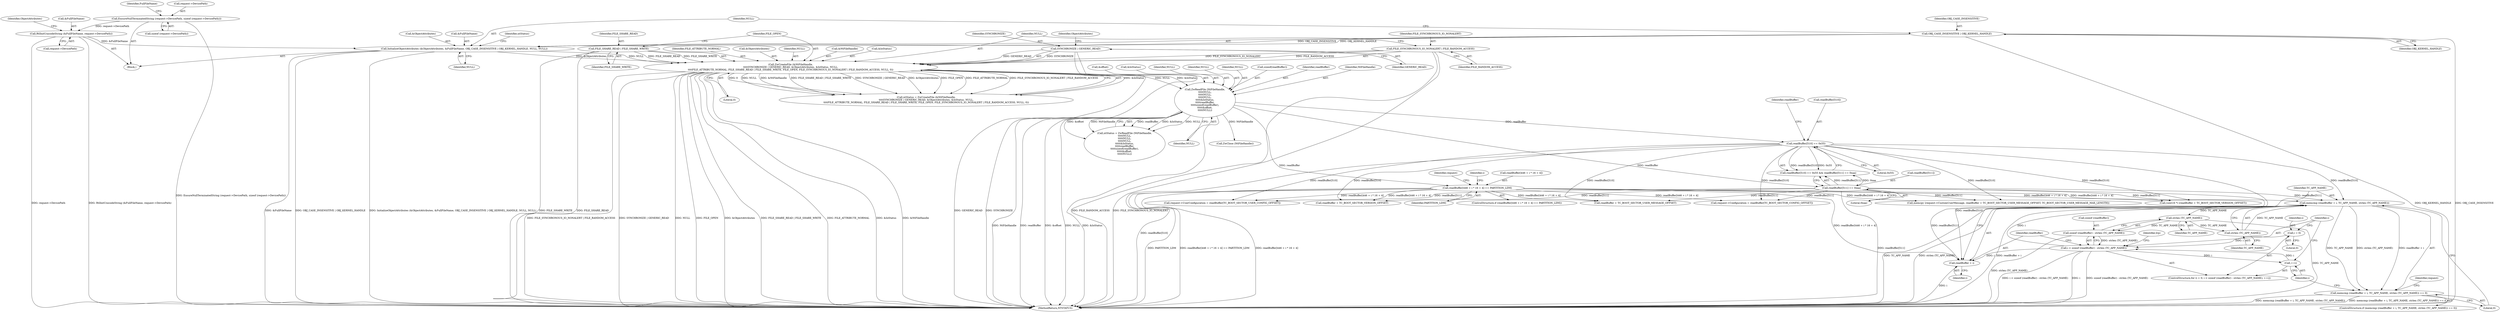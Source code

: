 digraph "0_VeraCrypt_f30f9339c9a0b9bbcc6f5ad38804af39db1f479e@API" {
"1000916" [label="(Call,memcmp (readBuffer + i, TC_APP_NAME, strlen (TC_APP_NAME)))"];
"1000837" [label="(Call,readBuffer[510] == 0x55)"];
"1000812" [label="(Call,ZwReadFile (NtFileHandle,\n\t\t\t\t\tNULL,\n\t\t\t\t\tNULL,\n\t\t\t\t\tNULL,\n\t\t\t\t\t&IoStatus,\n\t\t\t\t\treadBuffer,\n\t\t\t\t\tsizeof(readBuffer),\n\t\t\t\t\t&offset,\n\t\t\t\t\tNULL))"];
"1000780" [label="(Call,ZwCreateFile (&NtFileHandle,\n\t\t\t\tSYNCHRONIZE | GENERIC_READ, &ObjectAttributes, &IoStatus, NULL,\n\t\t\t\tFILE_ATTRIBUTE_NORMAL, FILE_SHARE_READ | FILE_SHARE_WRITE, FILE_OPEN, FILE_SYNCHRONOUS_IO_NONALERT | FILE_RANDOM_ACCESS, NULL, 0))"];
"1000783" [label="(Call,SYNCHRONIZE | GENERIC_READ)"];
"1000768" [label="(Call,InitializeObjectAttributes (&ObjectAttributes, &FullFileName, OBJ_CASE_INSENSITIVE | OBJ_KERNEL_HANDLE, NULL, NULL))"];
"1000762" [label="(Call,RtlInitUnicodeString (&FullFileName, request->DevicePath))"];
"1000754" [label="(Call,EnsureNullTerminatedString (request->DevicePath, sizeof (request->DevicePath)))"];
"1000773" [label="(Call,OBJ_CASE_INSENSITIVE | OBJ_KERNEL_HANDLE)"];
"1000792" [label="(Call,FILE_SHARE_READ | FILE_SHARE_WRITE)"];
"1000796" [label="(Call,FILE_SYNCHRONOUS_IO_NONALERT | FILE_RANDOM_ACCESS)"];
"1000842" [label="(Call,readBuffer[511] == 0xaa)"];
"1000860" [label="(Call,readBuffer[446 + i * 16 + 4] == PARTITION_LDM)"];
"1000904" [label="(Call,i < sizeof (readBuffer) - strlen (TC_APP_NAME))"];
"1000911" [label="(Call,++i)"];
"1000901" [label="(Call,i = 0)"];
"1000906" [label="(Call,sizeof (readBuffer) - strlen (TC_APP_NAME))"];
"1000909" [label="(Call,strlen (TC_APP_NAME))"];
"1000916" [label="(Call,memcmp (readBuffer + i, TC_APP_NAME, strlen (TC_APP_NAME)))"];
"1000921" [label="(Call,strlen (TC_APP_NAME))"];
"1000915" [label="(Call,memcmp (readBuffer + i, TC_APP_NAME, strlen (TC_APP_NAME)) == 0)"];
"1000917" [label="(Call,readBuffer + i)"];
"1000784" [label="(Identifier,SYNCHRONIZE)"];
"1000786" [label="(Call,&ObjectAttributes)"];
"1000927" [label="(Identifier,request)"];
"1000912" [label="(Identifier,i)"];
"1000956" [label="(Call,request->UserConfiguration = readBuffer[TC_BOOT_SECTOR_USER_CONFIG_OFFSET])"];
"1000861" [label="(Call,readBuffer[446 + i * 16 + 4])"];
"1000764" [label="(Identifier,FullFileName)"];
"1000860" [label="(Call,readBuffer[446 + i * 16 + 4] == PARTITION_LDM)"];
"1000769" [label="(Call,&ObjectAttributes)"];
"1000909" [label="(Call,strlen (TC_APP_NAME))"];
"1000797" [label="(Identifier,FILE_SYNCHRONOUS_IO_NONALERT)"];
"1000816" [label="(Identifier,NULL)"];
"1000900" [label="(ControlStructure,for (i = 0; i < sizeof (readBuffer) - strlen (TC_APP_NAME); ++i))"];
"1000820" [label="(Call,sizeof(readBuffer))"];
"1000800" [label="(Literal,0)"];
"1000916" [label="(Call,memcmp (readBuffer + i, TC_APP_NAME, strlen (TC_APP_NAME)))"];
"1000777" [label="(Identifier,NULL)"];
"1000933" [label="(Call,readBuffer + TC_BOOT_SECTOR_VERSION_OFFSET)"];
"1000790" [label="(Identifier,NULL)"];
"1000819" [label="(Identifier,readBuffer)"];
"1000837" [label="(Call,readBuffer[510] == 0x55)"];
"1000870" [label="(Identifier,PARTITION_LDM)"];
"1000859" [label="(ControlStructure,if (readBuffer[446 + i * 16 + 4] == PARTITION_LDM))"];
"1000838" [label="(Call,readBuffer[510])"];
"1000773" [label="(Call,OBJ_CASE_INSENSITIVE | OBJ_KERNEL_HANDLE)"];
"1000780" [label="(Call,ZwCreateFile (&NtFileHandle,\n\t\t\t\tSYNCHRONIZE | GENERIC_READ, &ObjectAttributes, &IoStatus, NULL,\n\t\t\t\tFILE_ATTRIBUTE_NORMAL, FILE_SHARE_READ | FILE_SHARE_WRITE, FILE_OPEN, FILE_SYNCHRONOUS_IO_NONALERT | FILE_RANDOM_ACCESS, NULL, 0))"];
"1000920" [label="(Identifier,TC_APP_NAME)"];
"1000754" [label="(Call,EnsureNullTerminatedString (request->DevicePath, sizeof (request->DevicePath)))"];
"1000844" [label="(Identifier,readBuffer)"];
"1000813" [label="(Identifier,NtFileHandle)"];
"1000775" [label="(Identifier,OBJ_KERNEL_HANDLE)"];
"1000915" [label="(Call,memcmp (readBuffer + i, TC_APP_NAME, strlen (TC_APP_NAME)) == 0)"];
"1000793" [label="(Identifier,FILE_SHARE_READ)"];
"1000906" [label="(Call,sizeof (readBuffer) - strlen (TC_APP_NAME))"];
"1000778" [label="(Call,ntStatus = ZwCreateFile (&NtFileHandle,\n\t\t\t\tSYNCHRONIZE | GENERIC_READ, &ObjectAttributes, &IoStatus, NULL,\n\t\t\t\tFILE_ATTRIBUTE_NORMAL, FILE_SHARE_READ | FILE_SHARE_WRITE, FILE_OPEN, FILE_SYNCHRONOUS_IO_NONALERT | FILE_RANDOM_ACCESS, NULL, 0))"];
"1000795" [label="(Identifier,FILE_OPEN)"];
"1000904" [label="(Call,i < sizeof (readBuffer) - strlen (TC_APP_NAME))"];
"1000776" [label="(Identifier,NULL)"];
"1000798" [label="(Identifier,FILE_RANDOM_ACCESS)"];
"1000874" [label="(Identifier,request)"];
"1000905" [label="(Identifier,i)"];
"1000768" [label="(Call,InitializeObjectAttributes (&ObjectAttributes, &FullFileName, OBJ_CASE_INSENSITIVE | OBJ_KERNEL_HANDLE, NULL, NULL))"];
"1000758" [label="(Call,sizeof (request->DevicePath))"];
"1000822" [label="(Call,&offset)"];
"1000842" [label="(Call,readBuffer[511] == 0xaa)"];
"1000796" [label="(Call,FILE_SYNCHRONOUS_IO_NONALERT | FILE_RANDOM_ACCESS)"];
"1000975" [label="(Identifier,Irp)"];
"1000967" [label="(Call,readBuffer + TC_BOOT_SECTOR_USER_MESSAGE_OFFSET)"];
"1000914" [label="(ControlStructure,if (memcmp (readBuffer + i, TC_APP_NAME, strlen (TC_APP_NAME)) == 0))"];
"1000763" [label="(Call,&FullFileName)"];
"1000817" [label="(Call,&IoStatus)"];
"1000919" [label="(Identifier,i)"];
"1000907" [label="(Call,sizeof (readBuffer))"];
"1000841" [label="(Literal,0x55)"];
"1000901" [label="(Call,i = 0)"];
"1000917" [label="(Call,readBuffer + i)"];
"1000814" [label="(Identifier,NULL)"];
"1000902" [label="(Identifier,i)"];
"1000921" [label="(Call,strlen (TC_APP_NAME))"];
"1000903" [label="(Literal,0)"];
"1000765" [label="(Call,request->DevicePath)"];
"1000843" [label="(Call,readBuffer[511])"];
"1000770" [label="(Identifier,ObjectAttributes)"];
"1000857" [label="(Identifier,i)"];
"1000799" [label="(Identifier,NULL)"];
"1000792" [label="(Call,FILE_SHARE_READ | FILE_SHARE_WRITE)"];
"1000824" [label="(Identifier,NULL)"];
"1000755" [label="(Call,request->DevicePath)"];
"1000729" [label="(Block,)"];
"1000936" [label="(Call,request->Configuration = readBuffer[TC_BOOT_SECTOR_CONFIG_OFFSET])"];
"1000922" [label="(Identifier,TC_APP_NAME)"];
"1000762" [label="(Call,RtlInitUnicodeString (&FullFileName, request->DevicePath))"];
"1000812" [label="(Call,ZwReadFile (NtFileHandle,\n\t\t\t\t\tNULL,\n\t\t\t\t\tNULL,\n\t\t\t\t\tNULL,\n\t\t\t\t\t&IoStatus,\n\t\t\t\t\treadBuffer,\n\t\t\t\t\tsizeof(readBuffer),\n\t\t\t\t\t&offset,\n\t\t\t\t\tNULL))"];
"1000794" [label="(Identifier,FILE_SHARE_WRITE)"];
"1000783" [label="(Call,SYNCHRONIZE | GENERIC_READ)"];
"1000787" [label="(Identifier,ObjectAttributes)"];
"1000846" [label="(Literal,0xaa)"];
"1000771" [label="(Call,&FullFileName)"];
"1000781" [label="(Call,&NtFileHandle)"];
"1000963" [label="(Call,memcpy (request->CustomUserMessage, readBuffer + TC_BOOT_SECTOR_USER_MESSAGE_OFFSET, TC_BOOT_SECTOR_USER_MESSAGE_MAX_LENGTH))"];
"1003125" [label="(MethodReturn,NTSTATUS)"];
"1000836" [label="(Call,readBuffer[510] == 0x55 && readBuffer[511] == 0xaa)"];
"1000815" [label="(Identifier,NULL)"];
"1000911" [label="(Call,++i)"];
"1000774" [label="(Identifier,OBJ_CASE_INSENSITIVE)"];
"1000788" [label="(Call,&IoStatus)"];
"1001004" [label="(Call,ZwClose (NtFileHandle))"];
"1000931" [label="(Call,(uint16 *) (readBuffer + TC_BOOT_SECTOR_VERSION_OFFSET))"];
"1000918" [label="(Identifier,readBuffer)"];
"1000923" [label="(Literal,0)"];
"1000779" [label="(Identifier,ntStatus)"];
"1000791" [label="(Identifier,FILE_ATTRIBUTE_NORMAL)"];
"1000810" [label="(Call,ntStatus = ZwReadFile (NtFileHandle,\n\t\t\t\t\tNULL,\n\t\t\t\t\tNULL,\n\t\t\t\t\tNULL,\n\t\t\t\t\t&IoStatus,\n\t\t\t\t\treadBuffer,\n\t\t\t\t\tsizeof(readBuffer),\n\t\t\t\t\t&offset,\n\t\t\t\t\tNULL))"];
"1000910" [label="(Identifier,TC_APP_NAME)"];
"1000785" [label="(Identifier,GENERIC_READ)"];
"1000916" -> "1000915"  [label="AST: "];
"1000916" -> "1000921"  [label="CFG: "];
"1000917" -> "1000916"  [label="AST: "];
"1000920" -> "1000916"  [label="AST: "];
"1000921" -> "1000916"  [label="AST: "];
"1000923" -> "1000916"  [label="CFG: "];
"1000916" -> "1003125"  [label="DDG: TC_APP_NAME"];
"1000916" -> "1003125"  [label="DDG: strlen (TC_APP_NAME)"];
"1000916" -> "1003125"  [label="DDG: readBuffer + i"];
"1000916" -> "1000909"  [label="DDG: TC_APP_NAME"];
"1000916" -> "1000915"  [label="DDG: readBuffer + i"];
"1000916" -> "1000915"  [label="DDG: TC_APP_NAME"];
"1000916" -> "1000915"  [label="DDG: strlen (TC_APP_NAME)"];
"1000837" -> "1000916"  [label="DDG: readBuffer[510]"];
"1000842" -> "1000916"  [label="DDG: readBuffer[511]"];
"1000860" -> "1000916"  [label="DDG: readBuffer[446 + i * 16 + 4]"];
"1000904" -> "1000916"  [label="DDG: i"];
"1000921" -> "1000916"  [label="DDG: TC_APP_NAME"];
"1000837" -> "1000836"  [label="AST: "];
"1000837" -> "1000841"  [label="CFG: "];
"1000838" -> "1000837"  [label="AST: "];
"1000841" -> "1000837"  [label="AST: "];
"1000844" -> "1000837"  [label="CFG: "];
"1000836" -> "1000837"  [label="CFG: "];
"1000837" -> "1003125"  [label="DDG: readBuffer[510]"];
"1000837" -> "1000836"  [label="DDG: readBuffer[510]"];
"1000837" -> "1000836"  [label="DDG: 0x55"];
"1000812" -> "1000837"  [label="DDG: readBuffer"];
"1000837" -> "1000917"  [label="DDG: readBuffer[510]"];
"1000837" -> "1000931"  [label="DDG: readBuffer[510]"];
"1000837" -> "1000933"  [label="DDG: readBuffer[510]"];
"1000837" -> "1000936"  [label="DDG: readBuffer[510]"];
"1000837" -> "1000956"  [label="DDG: readBuffer[510]"];
"1000837" -> "1000963"  [label="DDG: readBuffer[510]"];
"1000837" -> "1000967"  [label="DDG: readBuffer[510]"];
"1000812" -> "1000810"  [label="AST: "];
"1000812" -> "1000824"  [label="CFG: "];
"1000813" -> "1000812"  [label="AST: "];
"1000814" -> "1000812"  [label="AST: "];
"1000815" -> "1000812"  [label="AST: "];
"1000816" -> "1000812"  [label="AST: "];
"1000817" -> "1000812"  [label="AST: "];
"1000819" -> "1000812"  [label="AST: "];
"1000820" -> "1000812"  [label="AST: "];
"1000822" -> "1000812"  [label="AST: "];
"1000824" -> "1000812"  [label="AST: "];
"1000810" -> "1000812"  [label="CFG: "];
"1000812" -> "1003125"  [label="DDG: NULL"];
"1000812" -> "1003125"  [label="DDG: &IoStatus"];
"1000812" -> "1003125"  [label="DDG: NtFileHandle"];
"1000812" -> "1003125"  [label="DDG: readBuffer"];
"1000812" -> "1003125"  [label="DDG: &offset"];
"1000812" -> "1000810"  [label="DDG: readBuffer"];
"1000812" -> "1000810"  [label="DDG: &IoStatus"];
"1000812" -> "1000810"  [label="DDG: NULL"];
"1000812" -> "1000810"  [label="DDG: &offset"];
"1000812" -> "1000810"  [label="DDG: NtFileHandle"];
"1000780" -> "1000812"  [label="DDG: NULL"];
"1000780" -> "1000812"  [label="DDG: &IoStatus"];
"1000812" -> "1000842"  [label="DDG: readBuffer"];
"1000812" -> "1000860"  [label="DDG: readBuffer"];
"1000812" -> "1001004"  [label="DDG: NtFileHandle"];
"1000780" -> "1000778"  [label="AST: "];
"1000780" -> "1000800"  [label="CFG: "];
"1000781" -> "1000780"  [label="AST: "];
"1000783" -> "1000780"  [label="AST: "];
"1000786" -> "1000780"  [label="AST: "];
"1000788" -> "1000780"  [label="AST: "];
"1000790" -> "1000780"  [label="AST: "];
"1000791" -> "1000780"  [label="AST: "];
"1000792" -> "1000780"  [label="AST: "];
"1000795" -> "1000780"  [label="AST: "];
"1000796" -> "1000780"  [label="AST: "];
"1000799" -> "1000780"  [label="AST: "];
"1000800" -> "1000780"  [label="AST: "];
"1000778" -> "1000780"  [label="CFG: "];
"1000780" -> "1003125"  [label="DDG: FILE_SHARE_READ | FILE_SHARE_WRITE"];
"1000780" -> "1003125"  [label="DDG: FILE_ATTRIBUTE_NORMAL"];
"1000780" -> "1003125"  [label="DDG: &IoStatus"];
"1000780" -> "1003125"  [label="DDG: &NtFileHandle"];
"1000780" -> "1003125"  [label="DDG: FILE_SYNCHRONOUS_IO_NONALERT | FILE_RANDOM_ACCESS"];
"1000780" -> "1003125"  [label="DDG: SYNCHRONIZE | GENERIC_READ"];
"1000780" -> "1003125"  [label="DDG: NULL"];
"1000780" -> "1003125"  [label="DDG: FILE_OPEN"];
"1000780" -> "1003125"  [label="DDG: &ObjectAttributes"];
"1000780" -> "1000778"  [label="DDG: &IoStatus"];
"1000780" -> "1000778"  [label="DDG: 0"];
"1000780" -> "1000778"  [label="DDG: NULL"];
"1000780" -> "1000778"  [label="DDG: &NtFileHandle"];
"1000780" -> "1000778"  [label="DDG: FILE_SHARE_READ | FILE_SHARE_WRITE"];
"1000780" -> "1000778"  [label="DDG: SYNCHRONIZE | GENERIC_READ"];
"1000780" -> "1000778"  [label="DDG: &ObjectAttributes"];
"1000780" -> "1000778"  [label="DDG: FILE_OPEN"];
"1000780" -> "1000778"  [label="DDG: FILE_ATTRIBUTE_NORMAL"];
"1000780" -> "1000778"  [label="DDG: FILE_SYNCHRONOUS_IO_NONALERT | FILE_RANDOM_ACCESS"];
"1000783" -> "1000780"  [label="DDG: SYNCHRONIZE"];
"1000783" -> "1000780"  [label="DDG: GENERIC_READ"];
"1000768" -> "1000780"  [label="DDG: &ObjectAttributes"];
"1000768" -> "1000780"  [label="DDG: NULL"];
"1000792" -> "1000780"  [label="DDG: FILE_SHARE_READ"];
"1000792" -> "1000780"  [label="DDG: FILE_SHARE_WRITE"];
"1000796" -> "1000780"  [label="DDG: FILE_SYNCHRONOUS_IO_NONALERT"];
"1000796" -> "1000780"  [label="DDG: FILE_RANDOM_ACCESS"];
"1000783" -> "1000785"  [label="CFG: "];
"1000784" -> "1000783"  [label="AST: "];
"1000785" -> "1000783"  [label="AST: "];
"1000787" -> "1000783"  [label="CFG: "];
"1000783" -> "1003125"  [label="DDG: GENERIC_READ"];
"1000783" -> "1003125"  [label="DDG: SYNCHRONIZE"];
"1000768" -> "1000729"  [label="AST: "];
"1000768" -> "1000777"  [label="CFG: "];
"1000769" -> "1000768"  [label="AST: "];
"1000771" -> "1000768"  [label="AST: "];
"1000773" -> "1000768"  [label="AST: "];
"1000776" -> "1000768"  [label="AST: "];
"1000777" -> "1000768"  [label="AST: "];
"1000779" -> "1000768"  [label="CFG: "];
"1000768" -> "1003125"  [label="DDG: OBJ_CASE_INSENSITIVE | OBJ_KERNEL_HANDLE"];
"1000768" -> "1003125"  [label="DDG: InitializeObjectAttributes (&ObjectAttributes, &FullFileName, OBJ_CASE_INSENSITIVE | OBJ_KERNEL_HANDLE, NULL, NULL)"];
"1000768" -> "1003125"  [label="DDG: &FullFileName"];
"1000762" -> "1000768"  [label="DDG: &FullFileName"];
"1000773" -> "1000768"  [label="DDG: OBJ_CASE_INSENSITIVE"];
"1000773" -> "1000768"  [label="DDG: OBJ_KERNEL_HANDLE"];
"1000762" -> "1000729"  [label="AST: "];
"1000762" -> "1000765"  [label="CFG: "];
"1000763" -> "1000762"  [label="AST: "];
"1000765" -> "1000762"  [label="AST: "];
"1000770" -> "1000762"  [label="CFG: "];
"1000762" -> "1003125"  [label="DDG: RtlInitUnicodeString (&FullFileName, request->DevicePath)"];
"1000762" -> "1003125"  [label="DDG: request->DevicePath"];
"1000754" -> "1000762"  [label="DDG: request->DevicePath"];
"1000754" -> "1000729"  [label="AST: "];
"1000754" -> "1000758"  [label="CFG: "];
"1000755" -> "1000754"  [label="AST: "];
"1000758" -> "1000754"  [label="AST: "];
"1000764" -> "1000754"  [label="CFG: "];
"1000754" -> "1003125"  [label="DDG: EnsureNullTerminatedString (request->DevicePath, sizeof (request->DevicePath))"];
"1000773" -> "1000775"  [label="CFG: "];
"1000774" -> "1000773"  [label="AST: "];
"1000775" -> "1000773"  [label="AST: "];
"1000776" -> "1000773"  [label="CFG: "];
"1000773" -> "1003125"  [label="DDG: OBJ_CASE_INSENSITIVE"];
"1000773" -> "1003125"  [label="DDG: OBJ_KERNEL_HANDLE"];
"1000792" -> "1000794"  [label="CFG: "];
"1000793" -> "1000792"  [label="AST: "];
"1000794" -> "1000792"  [label="AST: "];
"1000795" -> "1000792"  [label="CFG: "];
"1000792" -> "1003125"  [label="DDG: FILE_SHARE_READ"];
"1000792" -> "1003125"  [label="DDG: FILE_SHARE_WRITE"];
"1000796" -> "1000798"  [label="CFG: "];
"1000797" -> "1000796"  [label="AST: "];
"1000798" -> "1000796"  [label="AST: "];
"1000799" -> "1000796"  [label="CFG: "];
"1000796" -> "1003125"  [label="DDG: FILE_RANDOM_ACCESS"];
"1000796" -> "1003125"  [label="DDG: FILE_SYNCHRONOUS_IO_NONALERT"];
"1000842" -> "1000836"  [label="AST: "];
"1000842" -> "1000846"  [label="CFG: "];
"1000843" -> "1000842"  [label="AST: "];
"1000846" -> "1000842"  [label="AST: "];
"1000836" -> "1000842"  [label="CFG: "];
"1000842" -> "1003125"  [label="DDG: readBuffer[511]"];
"1000842" -> "1000836"  [label="DDG: readBuffer[511]"];
"1000842" -> "1000836"  [label="DDG: 0xaa"];
"1000842" -> "1000917"  [label="DDG: readBuffer[511]"];
"1000842" -> "1000931"  [label="DDG: readBuffer[511]"];
"1000842" -> "1000933"  [label="DDG: readBuffer[511]"];
"1000842" -> "1000936"  [label="DDG: readBuffer[511]"];
"1000842" -> "1000956"  [label="DDG: readBuffer[511]"];
"1000842" -> "1000963"  [label="DDG: readBuffer[511]"];
"1000842" -> "1000967"  [label="DDG: readBuffer[511]"];
"1000860" -> "1000859"  [label="AST: "];
"1000860" -> "1000870"  [label="CFG: "];
"1000861" -> "1000860"  [label="AST: "];
"1000870" -> "1000860"  [label="AST: "];
"1000874" -> "1000860"  [label="CFG: "];
"1000857" -> "1000860"  [label="CFG: "];
"1000860" -> "1003125"  [label="DDG: PARTITION_LDM"];
"1000860" -> "1003125"  [label="DDG: readBuffer[446 + i * 16 + 4] == PARTITION_LDM"];
"1000860" -> "1003125"  [label="DDG: readBuffer[446 + i * 16 + 4]"];
"1000860" -> "1000917"  [label="DDG: readBuffer[446 + i * 16 + 4]"];
"1000860" -> "1000931"  [label="DDG: readBuffer[446 + i * 16 + 4]"];
"1000860" -> "1000933"  [label="DDG: readBuffer[446 + i * 16 + 4]"];
"1000860" -> "1000936"  [label="DDG: readBuffer[446 + i * 16 + 4]"];
"1000860" -> "1000956"  [label="DDG: readBuffer[446 + i * 16 + 4]"];
"1000860" -> "1000963"  [label="DDG: readBuffer[446 + i * 16 + 4]"];
"1000860" -> "1000967"  [label="DDG: readBuffer[446 + i * 16 + 4]"];
"1000904" -> "1000900"  [label="AST: "];
"1000904" -> "1000906"  [label="CFG: "];
"1000905" -> "1000904"  [label="AST: "];
"1000906" -> "1000904"  [label="AST: "];
"1000918" -> "1000904"  [label="CFG: "];
"1000975" -> "1000904"  [label="CFG: "];
"1000904" -> "1003125"  [label="DDG: i < sizeof (readBuffer) - strlen (TC_APP_NAME)"];
"1000904" -> "1003125"  [label="DDG: i"];
"1000904" -> "1003125"  [label="DDG: sizeof (readBuffer) - strlen (TC_APP_NAME)"];
"1000911" -> "1000904"  [label="DDG: i"];
"1000901" -> "1000904"  [label="DDG: i"];
"1000906" -> "1000904"  [label="DDG: strlen (TC_APP_NAME)"];
"1000904" -> "1000911"  [label="DDG: i"];
"1000904" -> "1000917"  [label="DDG: i"];
"1000911" -> "1000900"  [label="AST: "];
"1000911" -> "1000912"  [label="CFG: "];
"1000912" -> "1000911"  [label="AST: "];
"1000905" -> "1000911"  [label="CFG: "];
"1000901" -> "1000900"  [label="AST: "];
"1000901" -> "1000903"  [label="CFG: "];
"1000902" -> "1000901"  [label="AST: "];
"1000903" -> "1000901"  [label="AST: "];
"1000905" -> "1000901"  [label="CFG: "];
"1000906" -> "1000909"  [label="CFG: "];
"1000907" -> "1000906"  [label="AST: "];
"1000909" -> "1000906"  [label="AST: "];
"1000906" -> "1003125"  [label="DDG: strlen (TC_APP_NAME)"];
"1000909" -> "1000906"  [label="DDG: TC_APP_NAME"];
"1000909" -> "1000910"  [label="CFG: "];
"1000910" -> "1000909"  [label="AST: "];
"1000909" -> "1003125"  [label="DDG: TC_APP_NAME"];
"1000909" -> "1000921"  [label="DDG: TC_APP_NAME"];
"1000921" -> "1000922"  [label="CFG: "];
"1000922" -> "1000921"  [label="AST: "];
"1000915" -> "1000914"  [label="AST: "];
"1000915" -> "1000923"  [label="CFG: "];
"1000923" -> "1000915"  [label="AST: "];
"1000927" -> "1000915"  [label="CFG: "];
"1000912" -> "1000915"  [label="CFG: "];
"1000915" -> "1003125"  [label="DDG: memcmp (readBuffer + i, TC_APP_NAME, strlen (TC_APP_NAME))"];
"1000915" -> "1003125"  [label="DDG: memcmp (readBuffer + i, TC_APP_NAME, strlen (TC_APP_NAME)) == 0"];
"1000917" -> "1000919"  [label="CFG: "];
"1000918" -> "1000917"  [label="AST: "];
"1000919" -> "1000917"  [label="AST: "];
"1000920" -> "1000917"  [label="CFG: "];
"1000917" -> "1003125"  [label="DDG: i"];
}
